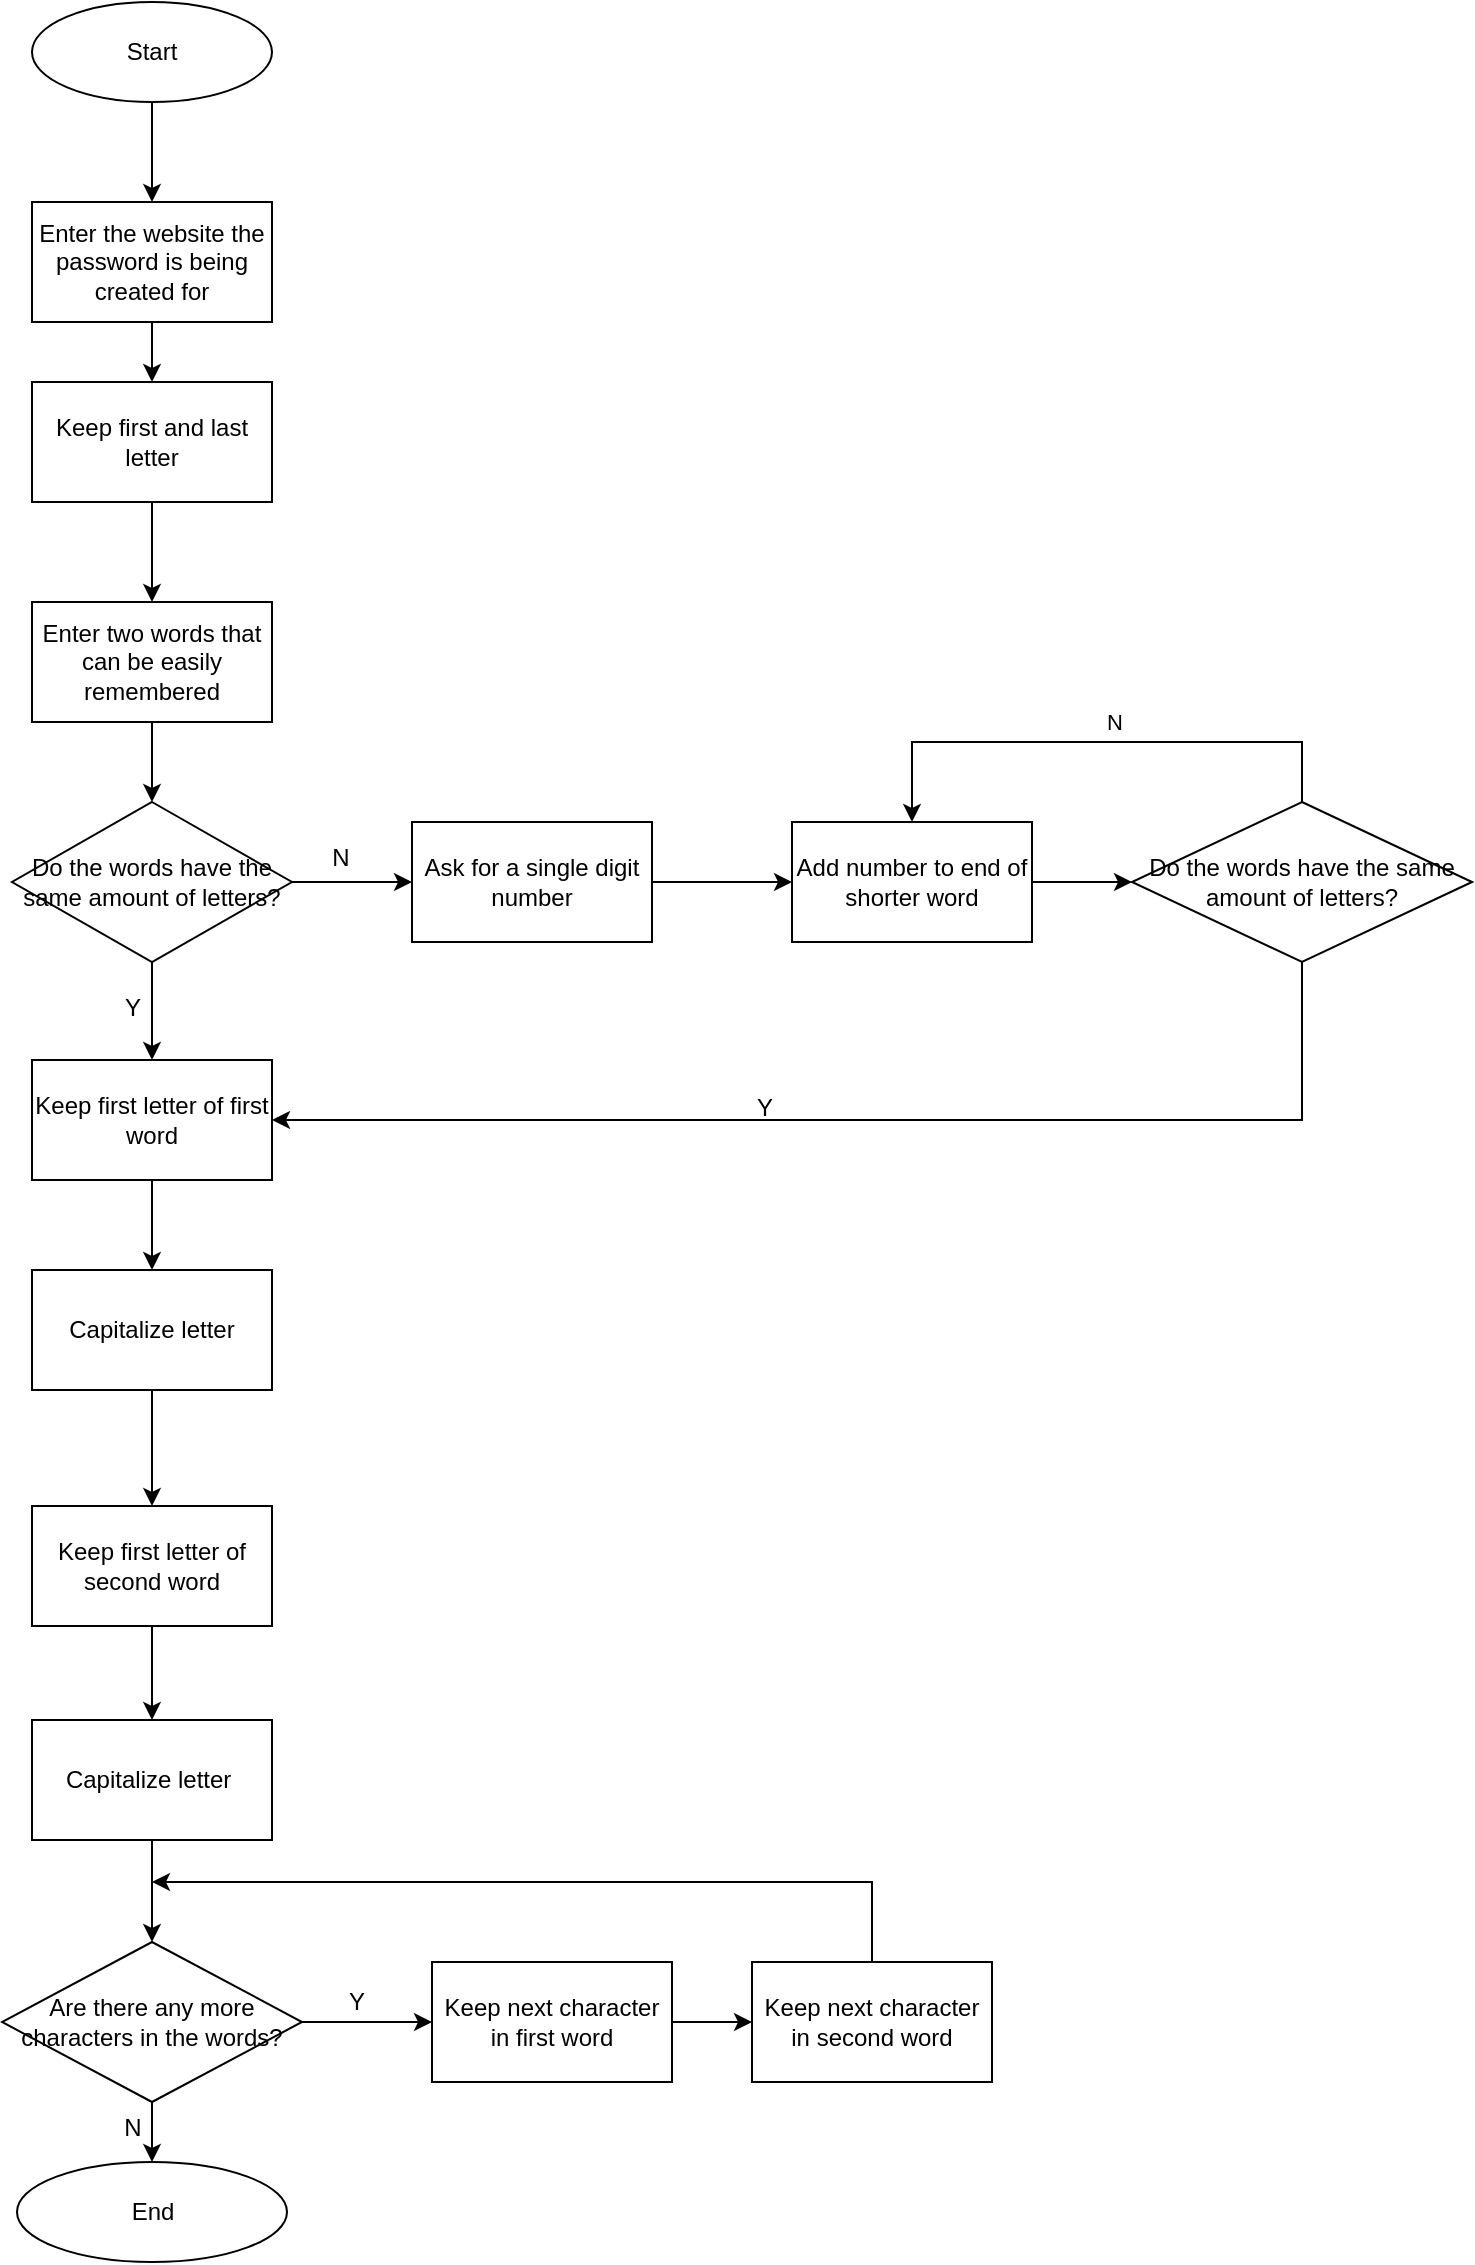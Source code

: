 <mxfile version="21.8.2" type="github">
  <diagram id="C5RBs43oDa-KdzZeNtuy" name="Page-1">
    <mxGraphModel dx="1588" dy="942" grid="1" gridSize="10" guides="1" tooltips="1" connect="1" arrows="1" fold="1" page="1" pageScale="1" pageWidth="3300" pageHeight="4681" math="0" shadow="0">
      <root>
        <mxCell id="WIyWlLk6GJQsqaUBKTNV-0" />
        <mxCell id="WIyWlLk6GJQsqaUBKTNV-1" parent="WIyWlLk6GJQsqaUBKTNV-0" />
        <mxCell id="c36ltqFskDGb-_e4Guu1-21" style="edgeStyle=orthogonalEdgeStyle;rounded=0;orthogonalLoop=1;jettySize=auto;html=1;" parent="WIyWlLk6GJQsqaUBKTNV-1" source="c36ltqFskDGb-_e4Guu1-0" target="c36ltqFskDGb-_e4Guu1-2" edge="1">
          <mxGeometry relative="1" as="geometry" />
        </mxCell>
        <mxCell id="c36ltqFskDGb-_e4Guu1-0" value="Start" style="ellipse;whiteSpace=wrap;html=1;" parent="WIyWlLk6GJQsqaUBKTNV-1" vertex="1">
          <mxGeometry x="160" y="70" width="120" height="50" as="geometry" />
        </mxCell>
        <mxCell id="c36ltqFskDGb-_e4Guu1-24" style="edgeStyle=orthogonalEdgeStyle;rounded=0;orthogonalLoop=1;jettySize=auto;html=1;entryX=0.5;entryY=0;entryDx=0;entryDy=0;" parent="WIyWlLk6GJQsqaUBKTNV-1" source="c36ltqFskDGb-_e4Guu1-2" target="c36ltqFskDGb-_e4Guu1-3" edge="1">
          <mxGeometry relative="1" as="geometry" />
        </mxCell>
        <mxCell id="c36ltqFskDGb-_e4Guu1-2" value="Enter the website the password is being created for" style="rounded=0;whiteSpace=wrap;html=1;" parent="WIyWlLk6GJQsqaUBKTNV-1" vertex="1">
          <mxGeometry x="160" y="170" width="120" height="60" as="geometry" />
        </mxCell>
        <mxCell id="c36ltqFskDGb-_e4Guu1-25" value="" style="edgeStyle=orthogonalEdgeStyle;rounded=0;orthogonalLoop=1;jettySize=auto;html=1;" parent="WIyWlLk6GJQsqaUBKTNV-1" source="c36ltqFskDGb-_e4Guu1-3" target="c36ltqFskDGb-_e4Guu1-5" edge="1">
          <mxGeometry relative="1" as="geometry" />
        </mxCell>
        <mxCell id="c36ltqFskDGb-_e4Guu1-3" value="Keep first and last letter" style="rounded=0;whiteSpace=wrap;html=1;" parent="WIyWlLk6GJQsqaUBKTNV-1" vertex="1">
          <mxGeometry x="160" y="260" width="120" height="60" as="geometry" />
        </mxCell>
        <mxCell id="c36ltqFskDGb-_e4Guu1-27" style="edgeStyle=orthogonalEdgeStyle;rounded=0;orthogonalLoop=1;jettySize=auto;html=1;entryX=0.5;entryY=0;entryDx=0;entryDy=0;" parent="WIyWlLk6GJQsqaUBKTNV-1" target="c36ltqFskDGb-_e4Guu1-6" edge="1">
          <mxGeometry relative="1" as="geometry">
            <mxPoint x="220" y="549" as="sourcePoint" />
            <Array as="points">
              <mxPoint x="220" y="570" />
              <mxPoint x="220" y="570" />
            </Array>
          </mxGeometry>
        </mxCell>
        <mxCell id="JGRWPbg7qF9QHGsSfQNC-0" style="edgeStyle=orthogonalEdgeStyle;rounded=0;orthogonalLoop=1;jettySize=auto;html=1;" edge="1" parent="WIyWlLk6GJQsqaUBKTNV-1" source="c36ltqFskDGb-_e4Guu1-5">
          <mxGeometry relative="1" as="geometry">
            <mxPoint x="220.0" y="470" as="targetPoint" />
          </mxGeometry>
        </mxCell>
        <mxCell id="c36ltqFskDGb-_e4Guu1-5" value="Enter two words that can be easily remembered" style="rounded=0;whiteSpace=wrap;html=1;" parent="WIyWlLk6GJQsqaUBKTNV-1" vertex="1">
          <mxGeometry x="160" y="370" width="120" height="60" as="geometry" />
        </mxCell>
        <mxCell id="c36ltqFskDGb-_e4Guu1-28" style="edgeStyle=orthogonalEdgeStyle;rounded=0;orthogonalLoop=1;jettySize=auto;html=1;entryX=0.5;entryY=0;entryDx=0;entryDy=0;" parent="WIyWlLk6GJQsqaUBKTNV-1" source="c36ltqFskDGb-_e4Guu1-6" target="c36ltqFskDGb-_e4Guu1-10" edge="1">
          <mxGeometry relative="1" as="geometry" />
        </mxCell>
        <mxCell id="c36ltqFskDGb-_e4Guu1-6" value="Keep first letter of first word" style="rounded=0;whiteSpace=wrap;html=1;" parent="WIyWlLk6GJQsqaUBKTNV-1" vertex="1">
          <mxGeometry x="160" y="599" width="120" height="60" as="geometry" />
        </mxCell>
        <mxCell id="c36ltqFskDGb-_e4Guu1-20" style="edgeStyle=orthogonalEdgeStyle;rounded=0;orthogonalLoop=1;jettySize=auto;html=1;entryX=0.5;entryY=0;entryDx=0;entryDy=0;" parent="WIyWlLk6GJQsqaUBKTNV-1" source="c36ltqFskDGb-_e4Guu1-10" target="c36ltqFskDGb-_e4Guu1-13" edge="1">
          <mxGeometry relative="1" as="geometry" />
        </mxCell>
        <mxCell id="c36ltqFskDGb-_e4Guu1-10" value="Capitalize letter" style="rounded=0;whiteSpace=wrap;html=1;" parent="WIyWlLk6GJQsqaUBKTNV-1" vertex="1">
          <mxGeometry x="160" y="704" width="120" height="60" as="geometry" />
        </mxCell>
        <mxCell id="c36ltqFskDGb-_e4Guu1-30" style="edgeStyle=orthogonalEdgeStyle;rounded=0;orthogonalLoop=1;jettySize=auto;html=1;" parent="WIyWlLk6GJQsqaUBKTNV-1" source="c36ltqFskDGb-_e4Guu1-13" edge="1">
          <mxGeometry relative="1" as="geometry">
            <mxPoint x="220" y="929" as="targetPoint" />
          </mxGeometry>
        </mxCell>
        <mxCell id="c36ltqFskDGb-_e4Guu1-13" value="Keep first letter of second word" style="rounded=0;whiteSpace=wrap;html=1;" parent="WIyWlLk6GJQsqaUBKTNV-1" vertex="1">
          <mxGeometry x="160" y="822" width="120" height="60" as="geometry" />
        </mxCell>
        <mxCell id="JGRWPbg7qF9QHGsSfQNC-21" style="edgeStyle=orthogonalEdgeStyle;rounded=0;orthogonalLoop=1;jettySize=auto;html=1;" edge="1" parent="WIyWlLk6GJQsqaUBKTNV-1" source="c36ltqFskDGb-_e4Guu1-16">
          <mxGeometry relative="1" as="geometry">
            <mxPoint x="220.0" y="1040" as="targetPoint" />
          </mxGeometry>
        </mxCell>
        <mxCell id="c36ltqFskDGb-_e4Guu1-16" value="Capitalize letter&amp;nbsp;" style="rounded=0;whiteSpace=wrap;html=1;" parent="WIyWlLk6GJQsqaUBKTNV-1" vertex="1">
          <mxGeometry x="160" y="929" width="120" height="60" as="geometry" />
        </mxCell>
        <mxCell id="JGRWPbg7qF9QHGsSfQNC-5" value="" style="edgeStyle=orthogonalEdgeStyle;rounded=0;orthogonalLoop=1;jettySize=auto;html=1;" edge="1" parent="WIyWlLk6GJQsqaUBKTNV-1" source="JGRWPbg7qF9QHGsSfQNC-2">
          <mxGeometry relative="1" as="geometry">
            <mxPoint x="350" y="510" as="targetPoint" />
          </mxGeometry>
        </mxCell>
        <mxCell id="JGRWPbg7qF9QHGsSfQNC-2" value="Do the words have the same amount of letters?" style="rhombus;whiteSpace=wrap;html=1;" vertex="1" parent="WIyWlLk6GJQsqaUBKTNV-1">
          <mxGeometry x="150" y="470" width="140" height="80" as="geometry" />
        </mxCell>
        <mxCell id="JGRWPbg7qF9QHGsSfQNC-7" value="" style="edgeStyle=orthogonalEdgeStyle;rounded=0;orthogonalLoop=1;jettySize=auto;html=1;" edge="1" parent="WIyWlLk6GJQsqaUBKTNV-1" source="JGRWPbg7qF9QHGsSfQNC-4" target="JGRWPbg7qF9QHGsSfQNC-6">
          <mxGeometry relative="1" as="geometry" />
        </mxCell>
        <mxCell id="JGRWPbg7qF9QHGsSfQNC-4" value="Ask for a single digit number" style="whiteSpace=wrap;html=1;" vertex="1" parent="WIyWlLk6GJQsqaUBKTNV-1">
          <mxGeometry x="350" y="480" width="120" height="60" as="geometry" />
        </mxCell>
        <mxCell id="JGRWPbg7qF9QHGsSfQNC-9" value="" style="edgeStyle=orthogonalEdgeStyle;rounded=0;orthogonalLoop=1;jettySize=auto;html=1;" edge="1" parent="WIyWlLk6GJQsqaUBKTNV-1" source="JGRWPbg7qF9QHGsSfQNC-6" target="JGRWPbg7qF9QHGsSfQNC-8">
          <mxGeometry relative="1" as="geometry" />
        </mxCell>
        <mxCell id="JGRWPbg7qF9QHGsSfQNC-6" value="Add number to end of shorter word" style="whiteSpace=wrap;html=1;" vertex="1" parent="WIyWlLk6GJQsqaUBKTNV-1">
          <mxGeometry x="540" y="480" width="120" height="60" as="geometry" />
        </mxCell>
        <mxCell id="JGRWPbg7qF9QHGsSfQNC-15" style="edgeStyle=orthogonalEdgeStyle;rounded=0;orthogonalLoop=1;jettySize=auto;html=1;entryX=0.5;entryY=0;entryDx=0;entryDy=0;" edge="1" parent="WIyWlLk6GJQsqaUBKTNV-1" source="JGRWPbg7qF9QHGsSfQNC-8" target="JGRWPbg7qF9QHGsSfQNC-6">
          <mxGeometry relative="1" as="geometry">
            <Array as="points">
              <mxPoint x="795" y="440" />
              <mxPoint x="600" y="440" />
            </Array>
          </mxGeometry>
        </mxCell>
        <mxCell id="JGRWPbg7qF9QHGsSfQNC-16" value="N" style="edgeLabel;html=1;align=center;verticalAlign=middle;resizable=0;points=[];" vertex="1" connectable="0" parent="JGRWPbg7qF9QHGsSfQNC-15">
          <mxGeometry x="0.032" y="2" relative="1" as="geometry">
            <mxPoint x="12" y="-12" as="offset" />
          </mxGeometry>
        </mxCell>
        <mxCell id="JGRWPbg7qF9QHGsSfQNC-17" style="edgeStyle=orthogonalEdgeStyle;rounded=0;orthogonalLoop=1;jettySize=auto;html=1;entryX=1;entryY=0.5;entryDx=0;entryDy=0;" edge="1" parent="WIyWlLk6GJQsqaUBKTNV-1" source="JGRWPbg7qF9QHGsSfQNC-8" target="c36ltqFskDGb-_e4Guu1-6">
          <mxGeometry relative="1" as="geometry">
            <Array as="points">
              <mxPoint x="795" y="629" />
            </Array>
          </mxGeometry>
        </mxCell>
        <mxCell id="JGRWPbg7qF9QHGsSfQNC-8" value="Do the words have the same amount of letters?" style="rhombus;whiteSpace=wrap;html=1;" vertex="1" parent="WIyWlLk6GJQsqaUBKTNV-1">
          <mxGeometry x="710" y="470" width="170" height="80" as="geometry" />
        </mxCell>
        <mxCell id="JGRWPbg7qF9QHGsSfQNC-18" value="Y" style="text;html=1;align=center;verticalAlign=middle;resizable=0;points=[];autosize=1;strokeColor=none;fillColor=none;" vertex="1" parent="WIyWlLk6GJQsqaUBKTNV-1">
          <mxGeometry x="511" y="608" width="30" height="30" as="geometry" />
        </mxCell>
        <mxCell id="JGRWPbg7qF9QHGsSfQNC-34" style="edgeStyle=orthogonalEdgeStyle;rounded=0;orthogonalLoop=1;jettySize=auto;html=1;" edge="1" parent="WIyWlLk6GJQsqaUBKTNV-1" source="JGRWPbg7qF9QHGsSfQNC-26">
          <mxGeometry relative="1" as="geometry">
            <mxPoint x="360.0" y="1080" as="targetPoint" />
          </mxGeometry>
        </mxCell>
        <mxCell id="JGRWPbg7qF9QHGsSfQNC-45" value="" style="edgeStyle=orthogonalEdgeStyle;rounded=0;orthogonalLoop=1;jettySize=auto;html=1;" edge="1" parent="WIyWlLk6GJQsqaUBKTNV-1" source="JGRWPbg7qF9QHGsSfQNC-26" target="JGRWPbg7qF9QHGsSfQNC-44">
          <mxGeometry relative="1" as="geometry" />
        </mxCell>
        <mxCell id="JGRWPbg7qF9QHGsSfQNC-26" value="Are there any more characters in the words?" style="rhombus;whiteSpace=wrap;html=1;rounded=0;" vertex="1" parent="WIyWlLk6GJQsqaUBKTNV-1">
          <mxGeometry x="145" y="1040" width="150" height="80" as="geometry" />
        </mxCell>
        <mxCell id="JGRWPbg7qF9QHGsSfQNC-37" value="" style="edgeStyle=orthogonalEdgeStyle;rounded=0;orthogonalLoop=1;jettySize=auto;html=1;" edge="1" parent="WIyWlLk6GJQsqaUBKTNV-1" source="JGRWPbg7qF9QHGsSfQNC-33" target="JGRWPbg7qF9QHGsSfQNC-36">
          <mxGeometry relative="1" as="geometry" />
        </mxCell>
        <mxCell id="JGRWPbg7qF9QHGsSfQNC-33" value="Keep next character in first word" style="rounded=0;whiteSpace=wrap;html=1;" vertex="1" parent="WIyWlLk6GJQsqaUBKTNV-1">
          <mxGeometry x="360" y="1050" width="120" height="60" as="geometry" />
        </mxCell>
        <mxCell id="JGRWPbg7qF9QHGsSfQNC-38" style="edgeStyle=orthogonalEdgeStyle;rounded=0;orthogonalLoop=1;jettySize=auto;html=1;" edge="1" parent="WIyWlLk6GJQsqaUBKTNV-1" source="JGRWPbg7qF9QHGsSfQNC-36">
          <mxGeometry relative="1" as="geometry">
            <mxPoint x="220" y="1010" as="targetPoint" />
            <Array as="points">
              <mxPoint x="580" y="1010" />
            </Array>
          </mxGeometry>
        </mxCell>
        <mxCell id="JGRWPbg7qF9QHGsSfQNC-36" value="Keep next character in second word" style="rounded=0;whiteSpace=wrap;html=1;" vertex="1" parent="WIyWlLk6GJQsqaUBKTNV-1">
          <mxGeometry x="520" y="1050" width="120" height="60" as="geometry" />
        </mxCell>
        <mxCell id="JGRWPbg7qF9QHGsSfQNC-39" value="Y" style="text;html=1;align=center;verticalAlign=middle;resizable=0;points=[];autosize=1;strokeColor=none;fillColor=none;" vertex="1" parent="WIyWlLk6GJQsqaUBKTNV-1">
          <mxGeometry x="307" y="1055" width="30" height="30" as="geometry" />
        </mxCell>
        <mxCell id="JGRWPbg7qF9QHGsSfQNC-44" value="End" style="ellipse;whiteSpace=wrap;html=1;rounded=0;" vertex="1" parent="WIyWlLk6GJQsqaUBKTNV-1">
          <mxGeometry x="152.5" y="1150" width="135" height="50" as="geometry" />
        </mxCell>
        <mxCell id="JGRWPbg7qF9QHGsSfQNC-46" value="N" style="text;html=1;align=center;verticalAlign=middle;resizable=0;points=[];autosize=1;strokeColor=none;fillColor=none;" vertex="1" parent="WIyWlLk6GJQsqaUBKTNV-1">
          <mxGeometry x="195" y="1118" width="30" height="30" as="geometry" />
        </mxCell>
        <mxCell id="JGRWPbg7qF9QHGsSfQNC-47" value="N" style="text;html=1;align=center;verticalAlign=middle;resizable=0;points=[];autosize=1;strokeColor=none;fillColor=none;" vertex="1" parent="WIyWlLk6GJQsqaUBKTNV-1">
          <mxGeometry x="299" y="483" width="30" height="30" as="geometry" />
        </mxCell>
        <mxCell id="JGRWPbg7qF9QHGsSfQNC-48" value="Y" style="text;html=1;align=center;verticalAlign=middle;resizable=0;points=[];autosize=1;strokeColor=none;fillColor=none;" vertex="1" parent="WIyWlLk6GJQsqaUBKTNV-1">
          <mxGeometry x="195" y="558" width="30" height="30" as="geometry" />
        </mxCell>
      </root>
    </mxGraphModel>
  </diagram>
</mxfile>
